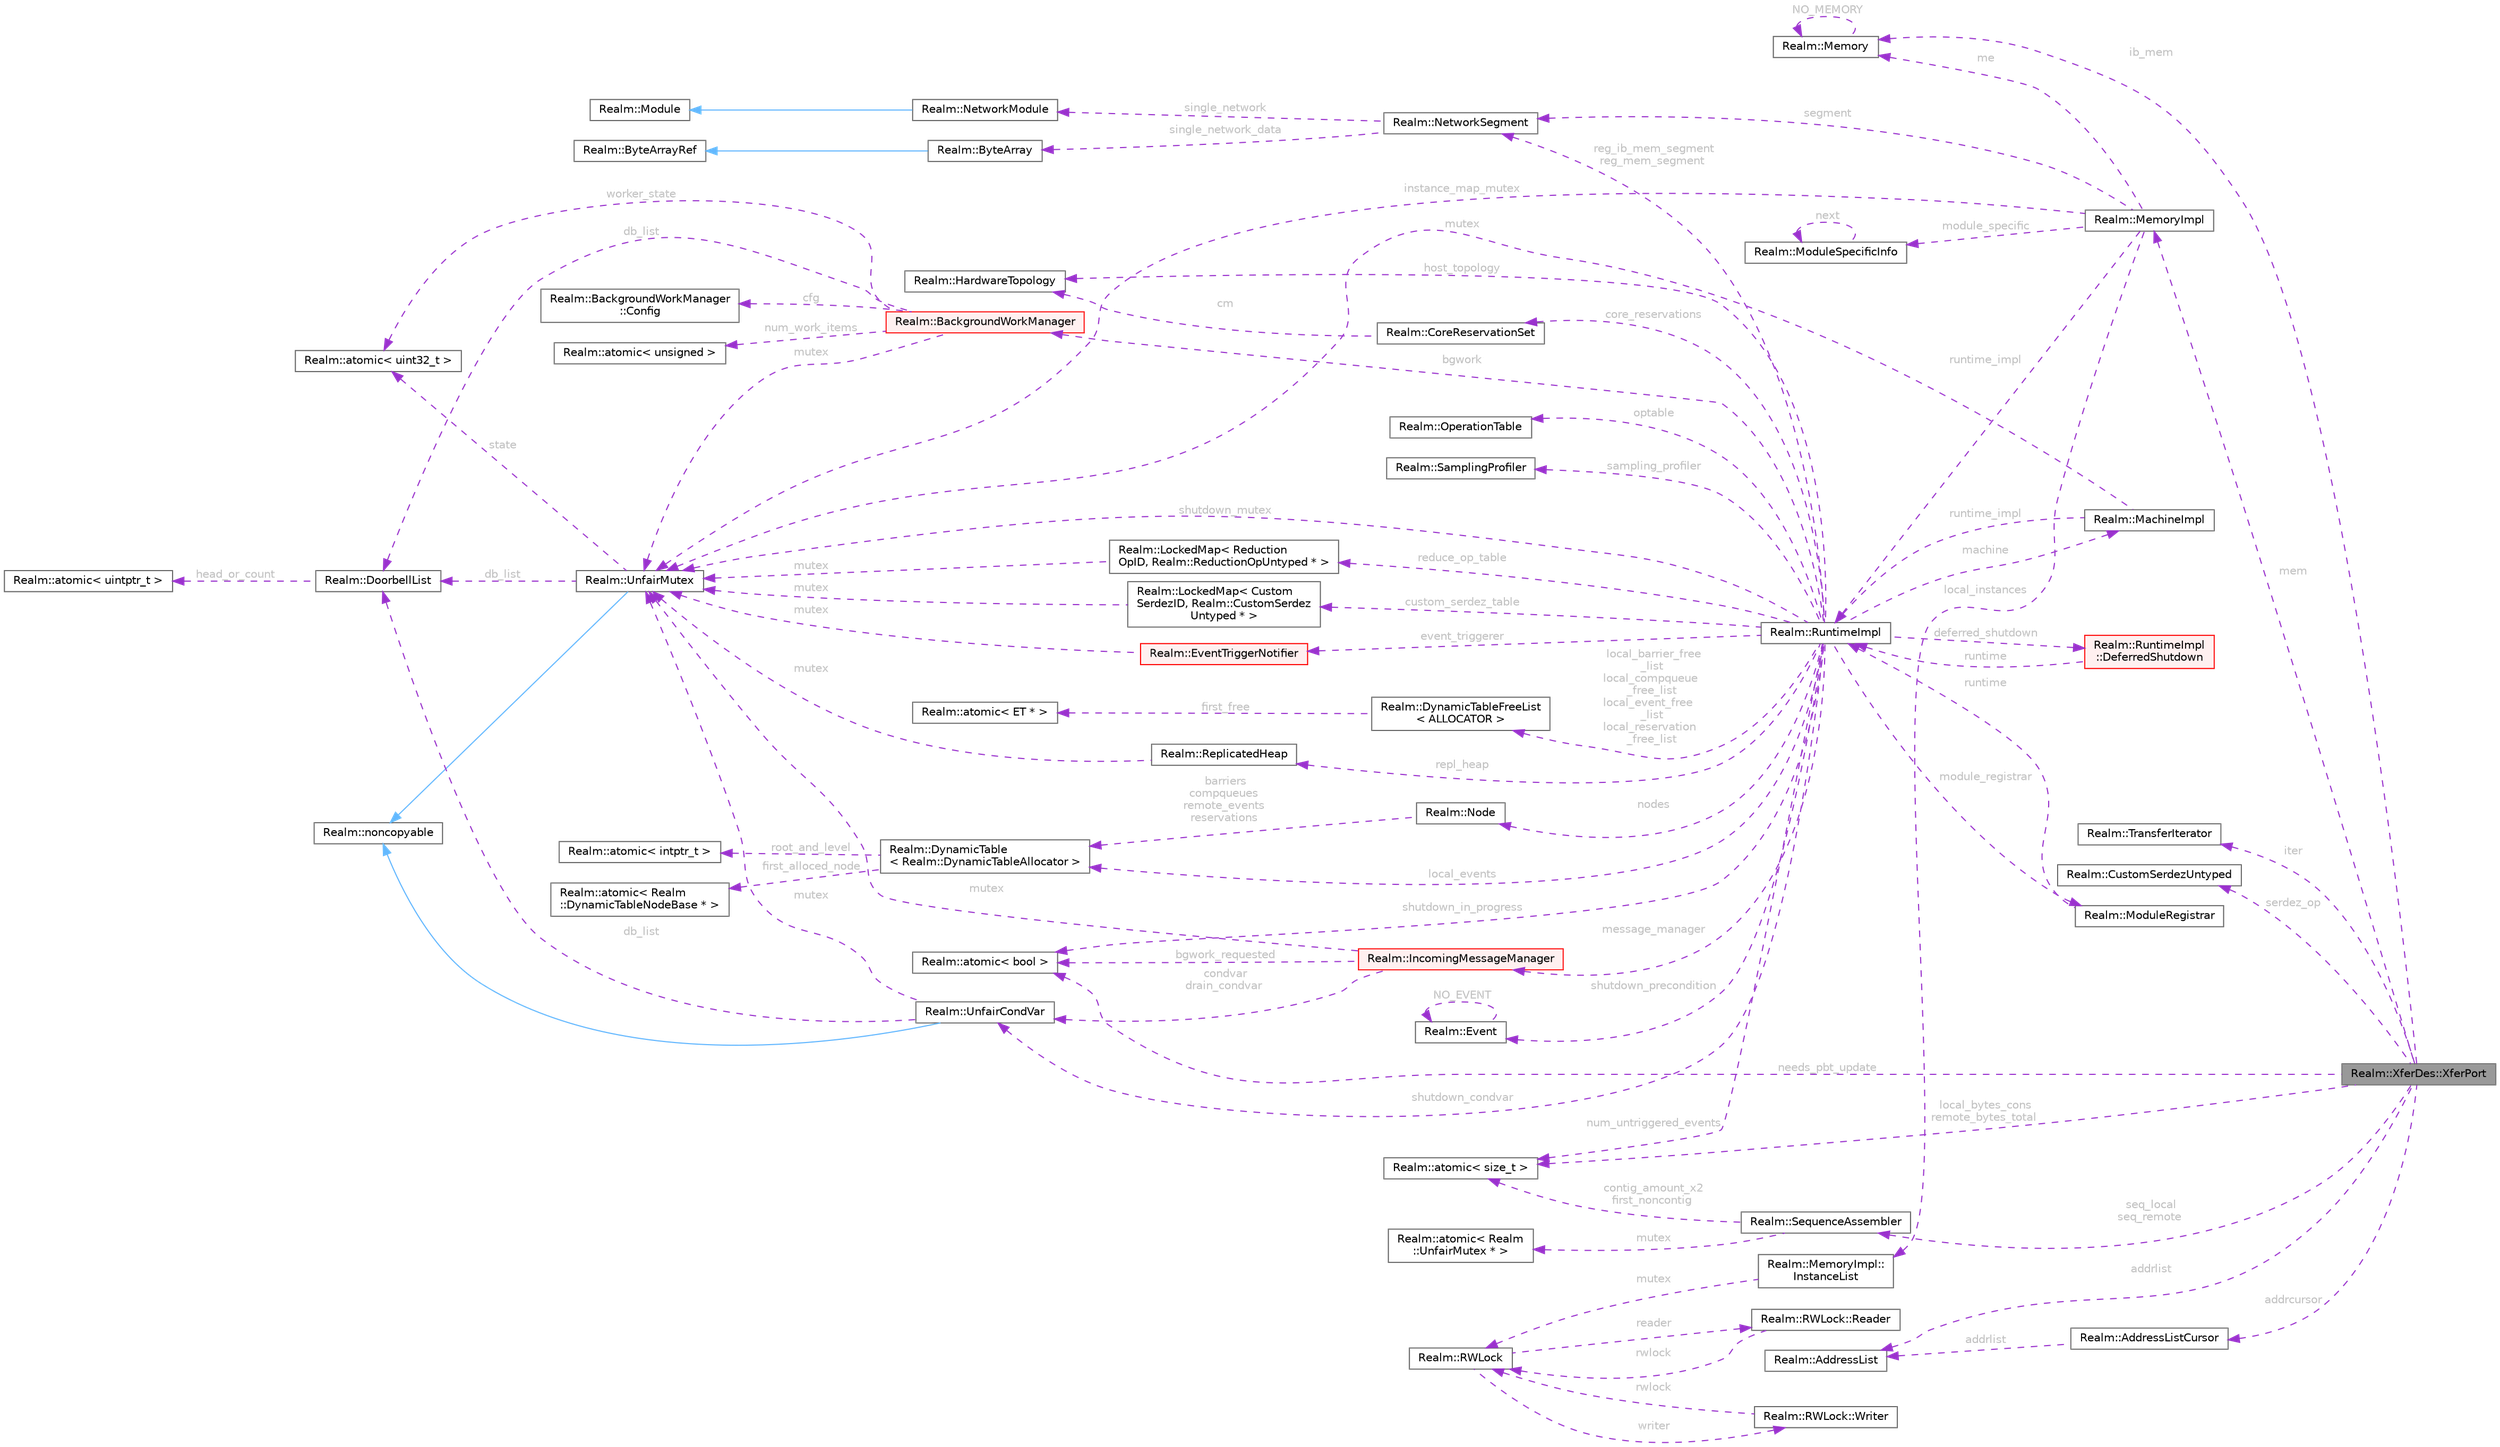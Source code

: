 digraph "Realm::XferDes::XferPort"
{
 // LATEX_PDF_SIZE
  bgcolor="transparent";
  edge [fontname=Helvetica,fontsize=10,labelfontname=Helvetica,labelfontsize=10];
  node [fontname=Helvetica,fontsize=10,shape=box,height=0.2,width=0.4];
  rankdir="LR";
  Node1 [id="Node000001",label="Realm::XferDes::XferPort",height=0.2,width=0.4,color="gray40", fillcolor="grey60", style="filled", fontcolor="black",tooltip=" "];
  Node2 -> Node1 [id="edge1_Node000001_Node000002",dir="back",color="darkorchid3",style="dashed",tooltip=" ",label=" mem",fontcolor="grey" ];
  Node2 [id="Node000002",label="Realm::MemoryImpl",height=0.2,width=0.4,color="gray40", fillcolor="white", style="filled",URL="$classRealm_1_1MemoryImpl.html",tooltip=" "];
  Node3 -> Node2 [id="edge2_Node000002_Node000003",dir="back",color="darkorchid3",style="dashed",tooltip=" ",label=" me",fontcolor="grey" ];
  Node3 [id="Node000003",label="Realm::Memory",height=0.2,width=0.4,color="gray40", fillcolor="white", style="filled",URL="$classRealm_1_1Memory.html",tooltip=" "];
  Node3 -> Node3 [id="edge3_Node000003_Node000003",dir="back",color="darkorchid3",style="dashed",tooltip=" ",label=" NO_MEMORY",fontcolor="grey" ];
  Node4 -> Node2 [id="edge4_Node000002_Node000004",dir="back",color="darkorchid3",style="dashed",tooltip=" ",label=" segment",fontcolor="grey" ];
  Node4 [id="Node000004",label="Realm::NetworkSegment",height=0.2,width=0.4,color="gray40", fillcolor="white", style="filled",URL="$classRealm_1_1NetworkSegment.html",tooltip=" "];
  Node5 -> Node4 [id="edge5_Node000004_Node000005",dir="back",color="darkorchid3",style="dashed",tooltip=" ",label=" single_network",fontcolor="grey" ];
  Node5 [id="Node000005",label="Realm::NetworkModule",height=0.2,width=0.4,color="gray40", fillcolor="white", style="filled",URL="$classRealm_1_1NetworkModule.html",tooltip=" "];
  Node6 -> Node5 [id="edge6_Node000005_Node000006",dir="back",color="steelblue1",style="solid",tooltip=" "];
  Node6 [id="Node000006",label="Realm::Module",height=0.2,width=0.4,color="gray40", fillcolor="white", style="filled",URL="$classRealm_1_1Module.html",tooltip=" "];
  Node7 -> Node4 [id="edge7_Node000004_Node000007",dir="back",color="darkorchid3",style="dashed",tooltip=" ",label=" single_network_data",fontcolor="grey" ];
  Node7 [id="Node000007",label="Realm::ByteArray",height=0.2,width=0.4,color="gray40", fillcolor="white", style="filled",URL="$classRealm_1_1ByteArray.html",tooltip=" "];
  Node8 -> Node7 [id="edge8_Node000007_Node000008",dir="back",color="steelblue1",style="solid",tooltip=" "];
  Node8 [id="Node000008",label="Realm::ByteArrayRef",height=0.2,width=0.4,color="gray40", fillcolor="white", style="filled",URL="$classRealm_1_1ByteArrayRef.html",tooltip=" "];
  Node9 -> Node2 [id="edge9_Node000002_Node000009",dir="back",color="darkorchid3",style="dashed",tooltip=" ",label=" module_specific",fontcolor="grey" ];
  Node9 [id="Node000009",label="Realm::ModuleSpecificInfo",height=0.2,width=0.4,color="gray40", fillcolor="white", style="filled",URL="$classRealm_1_1ModuleSpecificInfo.html",tooltip=" "];
  Node9 -> Node9 [id="edge10_Node000009_Node000009",dir="back",color="darkorchid3",style="dashed",tooltip=" ",label=" next",fontcolor="grey" ];
  Node10 -> Node2 [id="edge11_Node000002_Node000010",dir="back",color="darkorchid3",style="dashed",tooltip=" ",label=" instance_map_mutex",fontcolor="grey" ];
  Node10 [id="Node000010",label="Realm::UnfairMutex",height=0.2,width=0.4,color="gray40", fillcolor="white", style="filled",URL="$classRealm_1_1UnfairMutex.html",tooltip=" "];
  Node11 -> Node10 [id="edge12_Node000010_Node000011",dir="back",color="steelblue1",style="solid",tooltip=" "];
  Node11 [id="Node000011",label="Realm::noncopyable",height=0.2,width=0.4,color="gray40", fillcolor="white", style="filled",URL="$classRealm_1_1noncopyable.html",tooltip=" "];
  Node12 -> Node10 [id="edge13_Node000010_Node000012",dir="back",color="darkorchid3",style="dashed",tooltip=" ",label=" state",fontcolor="grey" ];
  Node12 [id="Node000012",label="Realm::atomic\< uint32_t \>",height=0.2,width=0.4,color="gray40", fillcolor="white", style="filled",URL="$classRealm_1_1atomic.html",tooltip=" "];
  Node13 -> Node10 [id="edge14_Node000010_Node000013",dir="back",color="darkorchid3",style="dashed",tooltip=" ",label=" db_list",fontcolor="grey" ];
  Node13 [id="Node000013",label="Realm::DoorbellList",height=0.2,width=0.4,color="gray40", fillcolor="white", style="filled",URL="$classRealm_1_1DoorbellList.html",tooltip=" "];
  Node14 -> Node13 [id="edge15_Node000013_Node000014",dir="back",color="darkorchid3",style="dashed",tooltip=" ",label=" head_or_count",fontcolor="grey" ];
  Node14 [id="Node000014",label="Realm::atomic\< uintptr_t \>",height=0.2,width=0.4,color="gray40", fillcolor="white", style="filled",URL="$classRealm_1_1atomic.html",tooltip=" "];
  Node15 -> Node2 [id="edge16_Node000002_Node000015",dir="back",color="darkorchid3",style="dashed",tooltip=" ",label=" local_instances",fontcolor="grey" ];
  Node15 [id="Node000015",label="Realm::MemoryImpl::\lInstanceList",height=0.2,width=0.4,color="gray40", fillcolor="white", style="filled",URL="$structRealm_1_1MemoryImpl_1_1InstanceList.html",tooltip=" "];
  Node16 -> Node15 [id="edge17_Node000015_Node000016",dir="back",color="darkorchid3",style="dashed",tooltip=" ",label=" mutex",fontcolor="grey" ];
  Node16 [id="Node000016",label="Realm::RWLock",height=0.2,width=0.4,color="gray40", fillcolor="white", style="filled",URL="$classRealm_1_1RWLock.html",tooltip=" "];
  Node17 -> Node16 [id="edge18_Node000016_Node000017",dir="back",color="darkorchid3",style="dashed",tooltip=" ",label=" writer",fontcolor="grey" ];
  Node17 [id="Node000017",label="Realm::RWLock::Writer",height=0.2,width=0.4,color="gray40", fillcolor="white", style="filled",URL="$structRealm_1_1RWLock_1_1Writer.html",tooltip=" "];
  Node16 -> Node17 [id="edge19_Node000017_Node000016",dir="back",color="darkorchid3",style="dashed",tooltip=" ",label=" rwlock",fontcolor="grey" ];
  Node18 -> Node16 [id="edge20_Node000016_Node000018",dir="back",color="darkorchid3",style="dashed",tooltip=" ",label=" reader",fontcolor="grey" ];
  Node18 [id="Node000018",label="Realm::RWLock::Reader",height=0.2,width=0.4,color="gray40", fillcolor="white", style="filled",URL="$structRealm_1_1RWLock_1_1Reader.html",tooltip=" "];
  Node16 -> Node18 [id="edge21_Node000018_Node000016",dir="back",color="darkorchid3",style="dashed",tooltip=" ",label=" rwlock",fontcolor="grey" ];
  Node19 -> Node2 [id="edge22_Node000002_Node000019",dir="back",color="darkorchid3",style="dashed",tooltip=" ",label=" runtime_impl",fontcolor="grey" ];
  Node19 [id="Node000019",label="Realm::RuntimeImpl",height=0.2,width=0.4,color="gray40", fillcolor="white", style="filled",URL="$classRealm_1_1RuntimeImpl.html",tooltip=" "];
  Node20 -> Node19 [id="edge23_Node000019_Node000020",dir="back",color="darkorchid3",style="dashed",tooltip=" ",label=" machine",fontcolor="grey" ];
  Node20 [id="Node000020",label="Realm::MachineImpl",height=0.2,width=0.4,color="gray40", fillcolor="white", style="filled",URL="$classRealm_1_1MachineImpl.html",tooltip=" "];
  Node10 -> Node20 [id="edge24_Node000020_Node000010",dir="back",color="darkorchid3",style="dashed",tooltip=" ",label=" mutex",fontcolor="grey" ];
  Node19 -> Node20 [id="edge25_Node000020_Node000019",dir="back",color="darkorchid3",style="dashed",tooltip=" ",label=" runtime_impl",fontcolor="grey" ];
  Node21 -> Node19 [id="edge26_Node000019_Node000021",dir="back",color="darkorchid3",style="dashed",tooltip=" ",label=" reduce_op_table",fontcolor="grey" ];
  Node21 [id="Node000021",label="Realm::LockedMap\< Reduction\lOpID, Realm::ReductionOpUntyped * \>",height=0.2,width=0.4,color="gray40", fillcolor="white", style="filled",URL="$classRealm_1_1LockedMap.html",tooltip=" "];
  Node10 -> Node21 [id="edge27_Node000021_Node000010",dir="back",color="darkorchid3",style="dashed",tooltip=" ",label=" mutex",fontcolor="grey" ];
  Node22 -> Node19 [id="edge28_Node000019_Node000022",dir="back",color="darkorchid3",style="dashed",tooltip=" ",label=" custom_serdez_table",fontcolor="grey" ];
  Node22 [id="Node000022",label="Realm::LockedMap\< Custom\lSerdezID, Realm::CustomSerdez\lUntyped * \>",height=0.2,width=0.4,color="gray40", fillcolor="white", style="filled",URL="$classRealm_1_1LockedMap.html",tooltip=" "];
  Node10 -> Node22 [id="edge29_Node000022_Node000010",dir="back",color="darkorchid3",style="dashed",tooltip=" ",label=" mutex",fontcolor="grey" ];
  Node23 -> Node19 [id="edge30_Node000019_Node000023",dir="back",color="darkorchid3",style="dashed",tooltip=" ",label=" num_untriggered_events",fontcolor="grey" ];
  Node23 [id="Node000023",label="Realm::atomic\< size_t \>",height=0.2,width=0.4,color="gray40", fillcolor="white", style="filled",URL="$classRealm_1_1atomic.html",tooltip=" "];
  Node24 -> Node19 [id="edge31_Node000019_Node000024",dir="back",color="darkorchid3",style="dashed",tooltip=" ",label=" nodes",fontcolor="grey" ];
  Node24 [id="Node000024",label="Realm::Node",height=0.2,width=0.4,color="gray40", fillcolor="white", style="filled",URL="$structRealm_1_1Node.html",tooltip=" "];
  Node25 -> Node24 [id="edge32_Node000024_Node000025",dir="back",color="darkorchid3",style="dashed",tooltip=" ",label=" barriers\ncompqueues\nremote_events\nreservations",fontcolor="grey" ];
  Node25 [id="Node000025",label="Realm::DynamicTable\l\< Realm::DynamicTableAllocator \>",height=0.2,width=0.4,color="gray40", fillcolor="white", style="filled",URL="$classRealm_1_1DynamicTable.html",tooltip=" "];
  Node26 -> Node25 [id="edge33_Node000025_Node000026",dir="back",color="darkorchid3",style="dashed",tooltip=" ",label=" root_and_level",fontcolor="grey" ];
  Node26 [id="Node000026",label="Realm::atomic\< intptr_t \>",height=0.2,width=0.4,color="gray40", fillcolor="white", style="filled",URL="$classRealm_1_1atomic.html",tooltip=" "];
  Node27 -> Node25 [id="edge34_Node000025_Node000027",dir="back",color="darkorchid3",style="dashed",tooltip=" ",label=" first_alloced_node",fontcolor="grey" ];
  Node27 [id="Node000027",label="Realm::atomic\< Realm\l::DynamicTableNodeBase * \>",height=0.2,width=0.4,color="gray40", fillcolor="white", style="filled",URL="$classRealm_1_1atomic.html",tooltip=" "];
  Node25 -> Node19 [id="edge35_Node000019_Node000025",dir="back",color="darkorchid3",style="dashed",tooltip=" ",label=" local_events",fontcolor="grey" ];
  Node28 -> Node19 [id="edge36_Node000019_Node000028",dir="back",color="darkorchid3",style="dashed",tooltip=" ",label=" local_barrier_free\l_list\nlocal_compqueue\l_free_list\nlocal_event_free\l_list\nlocal_reservation\l_free_list",fontcolor="grey" ];
  Node28 [id="Node000028",label="Realm::DynamicTableFreeList\l\< ALLOCATOR \>",height=0.2,width=0.4,color="gray40", fillcolor="white", style="filled",URL="$classRealm_1_1DynamicTableFreeList.html",tooltip=" "];
  Node29 -> Node28 [id="edge37_Node000028_Node000029",dir="back",color="darkorchid3",style="dashed",tooltip=" ",label=" first_free",fontcolor="grey" ];
  Node29 [id="Node000029",label="Realm::atomic\< ET * \>",height=0.2,width=0.4,color="gray40", fillcolor="white", style="filled",URL="$classRealm_1_1atomic.html",tooltip=" "];
  Node10 -> Node19 [id="edge38_Node000019_Node000010",dir="back",color="darkorchid3",style="dashed",tooltip=" ",label=" shutdown_mutex",fontcolor="grey" ];
  Node30 -> Node19 [id="edge39_Node000019_Node000030",dir="back",color="darkorchid3",style="dashed",tooltip=" ",label=" shutdown_condvar",fontcolor="grey" ];
  Node30 [id="Node000030",label="Realm::UnfairCondVar",height=0.2,width=0.4,color="gray40", fillcolor="white", style="filled",URL="$classRealm_1_1UnfairCondVar.html",tooltip=" "];
  Node11 -> Node30 [id="edge40_Node000030_Node000011",dir="back",color="steelblue1",style="solid",tooltip=" "];
  Node10 -> Node30 [id="edge41_Node000030_Node000010",dir="back",color="darkorchid3",style="dashed",tooltip=" ",label=" mutex",fontcolor="grey" ];
  Node13 -> Node30 [id="edge42_Node000030_Node000013",dir="back",color="darkorchid3",style="dashed",tooltip=" ",label=" db_list",fontcolor="grey" ];
  Node31 -> Node19 [id="edge43_Node000019_Node000031",dir="back",color="darkorchid3",style="dashed",tooltip=" ",label=" shutdown_precondition",fontcolor="grey" ];
  Node31 [id="Node000031",label="Realm::Event",height=0.2,width=0.4,color="gray40", fillcolor="white", style="filled",URL="$classRealm_1_1Event.html",tooltip=" "];
  Node31 -> Node31 [id="edge44_Node000031_Node000031",dir="back",color="darkorchid3",style="dashed",tooltip=" ",label=" NO_EVENT",fontcolor="grey" ];
  Node32 -> Node19 [id="edge45_Node000019_Node000032",dir="back",color="darkorchid3",style="dashed",tooltip=" ",label=" shutdown_in_progress",fontcolor="grey" ];
  Node32 [id="Node000032",label="Realm::atomic\< bool \>",height=0.2,width=0.4,color="gray40", fillcolor="white", style="filled",URL="$classRealm_1_1atomic.html",tooltip=" "];
  Node33 -> Node19 [id="edge46_Node000019_Node000033",dir="back",color="darkorchid3",style="dashed",tooltip=" ",label=" host_topology",fontcolor="grey" ];
  Node33 [id="Node000033",label="Realm::HardwareTopology",height=0.2,width=0.4,color="gray40", fillcolor="white", style="filled",URL="$classRealm_1_1HardwareTopology.html",tooltip="Represents the topology of the host processor cores and memory."];
  Node34 -> Node19 [id="edge47_Node000019_Node000034",dir="back",color="darkorchid3",style="dashed",tooltip=" ",label=" core_reservations",fontcolor="grey" ];
  Node34 [id="Node000034",label="Realm::CoreReservationSet",height=0.2,width=0.4,color="gray40", fillcolor="white", style="filled",URL="$classRealm_1_1CoreReservationSet.html",tooltip=" "];
  Node33 -> Node34 [id="edge48_Node000034_Node000033",dir="back",color="darkorchid3",style="dashed",tooltip=" ",label=" cm",fontcolor="grey" ];
  Node35 -> Node19 [id="edge49_Node000019_Node000035",dir="back",color="darkorchid3",style="dashed",tooltip=" ",label=" bgwork",fontcolor="grey" ];
  Node35 [id="Node000035",label="Realm::BackgroundWorkManager",height=0.2,width=0.4,color="red", fillcolor="#FFF0F0", style="filled",URL="$classRealm_1_1BackgroundWorkManager.html",tooltip=" "];
  Node36 -> Node35 [id="edge50_Node000035_Node000036",dir="back",color="darkorchid3",style="dashed",tooltip=" ",label=" cfg",fontcolor="grey" ];
  Node36 [id="Node000036",label="Realm::BackgroundWorkManager\l::Config",height=0.2,width=0.4,color="gray40", fillcolor="white", style="filled",URL="$structRealm_1_1BackgroundWorkManager_1_1Config.html",tooltip=" "];
  Node10 -> Node35 [id="edge51_Node000035_Node000010",dir="back",color="darkorchid3",style="dashed",tooltip=" ",label=" mutex",fontcolor="grey" ];
  Node37 -> Node35 [id="edge52_Node000035_Node000037",dir="back",color="darkorchid3",style="dashed",tooltip=" ",label=" num_work_items",fontcolor="grey" ];
  Node37 [id="Node000037",label="Realm::atomic\< unsigned \>",height=0.2,width=0.4,color="gray40", fillcolor="white", style="filled",URL="$classRealm_1_1atomic.html",tooltip=" "];
  Node12 -> Node35 [id="edge53_Node000035_Node000012",dir="back",color="darkorchid3",style="dashed",tooltip=" ",label=" worker_state",fontcolor="grey" ];
  Node13 -> Node35 [id="edge54_Node000035_Node000013",dir="back",color="darkorchid3",style="dashed",tooltip=" ",label=" db_list",fontcolor="grey" ];
  Node43 -> Node19 [id="edge55_Node000019_Node000043",dir="back",color="darkorchid3",style="dashed",tooltip=" ",label=" message_manager",fontcolor="grey" ];
  Node43 [id="Node000043",label="Realm::IncomingMessageManager",height=0.2,width=0.4,color="red", fillcolor="#FFF0F0", style="filled",URL="$classRealm_1_1IncomingMessageManager.html",tooltip=" "];
  Node32 -> Node43 [id="edge56_Node000043_Node000032",dir="back",color="darkorchid3",style="dashed",tooltip=" ",label=" bgwork_requested",fontcolor="grey" ];
  Node10 -> Node43 [id="edge57_Node000043_Node000010",dir="back",color="darkorchid3",style="dashed",tooltip=" ",label=" mutex",fontcolor="grey" ];
  Node30 -> Node43 [id="edge58_Node000043_Node000030",dir="back",color="darkorchid3",style="dashed",tooltip=" ",label=" condvar\ndrain_condvar",fontcolor="grey" ];
  Node51 -> Node19 [id="edge59_Node000019_Node000051",dir="back",color="darkorchid3",style="dashed",tooltip=" ",label=" event_triggerer",fontcolor="grey" ];
  Node51 [id="Node000051",label="Realm::EventTriggerNotifier",height=0.2,width=0.4,color="red", fillcolor="#FFF0F0", style="filled",URL="$classRealm_1_1EventTriggerNotifier.html",tooltip=" "];
  Node10 -> Node51 [id="edge60_Node000051_Node000010",dir="back",color="darkorchid3",style="dashed",tooltip=" ",label=" mutex",fontcolor="grey" ];
  Node57 -> Node19 [id="edge61_Node000019_Node000057",dir="back",color="darkorchid3",style="dashed",tooltip=" ",label=" optable",fontcolor="grey" ];
  Node57 [id="Node000057",label="Realm::OperationTable",height=0.2,width=0.4,color="gray40", fillcolor="white", style="filled",URL="$classRealm_1_1OperationTable.html",tooltip=" "];
  Node58 -> Node19 [id="edge62_Node000019_Node000058",dir="back",color="darkorchid3",style="dashed",tooltip=" ",label=" sampling_profiler",fontcolor="grey" ];
  Node58 [id="Node000058",label="Realm::SamplingProfiler",height=0.2,width=0.4,color="gray40", fillcolor="white", style="filled",URL="$classRealm_1_1SamplingProfiler.html",tooltip=" "];
  Node59 -> Node19 [id="edge63_Node000019_Node000059",dir="back",color="darkorchid3",style="dashed",tooltip=" ",label=" repl_heap",fontcolor="grey" ];
  Node59 [id="Node000059",label="Realm::ReplicatedHeap",height=0.2,width=0.4,color="gray40", fillcolor="white", style="filled",URL="$classRealm_1_1ReplicatedHeap.html",tooltip=" "];
  Node10 -> Node59 [id="edge64_Node000059_Node000010",dir="back",color="darkorchid3",style="dashed",tooltip=" ",label=" mutex",fontcolor="grey" ];
  Node60 -> Node19 [id="edge65_Node000019_Node000060",dir="back",color="darkorchid3",style="dashed",tooltip=" ",label=" deferred_shutdown",fontcolor="grey" ];
  Node60 [id="Node000060",label="Realm::RuntimeImpl\l::DeferredShutdown",height=0.2,width=0.4,color="red", fillcolor="#FFF0F0", style="filled",URL="$classRealm_1_1RuntimeImpl_1_1DeferredShutdown.html",tooltip=" "];
  Node19 -> Node60 [id="edge66_Node000060_Node000019",dir="back",color="darkorchid3",style="dashed",tooltip=" ",label=" runtime",fontcolor="grey" ];
  Node4 -> Node19 [id="edge67_Node000019_Node000004",dir="back",color="darkorchid3",style="dashed",tooltip=" ",label=" reg_ib_mem_segment\nreg_mem_segment",fontcolor="grey" ];
  Node61 -> Node19 [id="edge68_Node000019_Node000061",dir="back",color="darkorchid3",style="dashed",tooltip=" ",label=" module_registrar",fontcolor="grey" ];
  Node61 [id="Node000061",label="Realm::ModuleRegistrar",height=0.2,width=0.4,color="gray40", fillcolor="white", style="filled",URL="$classRealm_1_1ModuleRegistrar.html",tooltip=" "];
  Node19 -> Node61 [id="edge69_Node000061_Node000019",dir="back",color="darkorchid3",style="dashed",tooltip=" ",label=" runtime",fontcolor="grey" ];
  Node62 -> Node1 [id="edge70_Node000001_Node000062",dir="back",color="darkorchid3",style="dashed",tooltip=" ",label=" iter",fontcolor="grey" ];
  Node62 [id="Node000062",label="Realm::TransferIterator",height=0.2,width=0.4,color="gray40", fillcolor="white", style="filled",URL="$classRealm_1_1TransferIterator.html",tooltip=" "];
  Node63 -> Node1 [id="edge71_Node000001_Node000063",dir="back",color="darkorchid3",style="dashed",tooltip=" ",label=" serdez_op",fontcolor="grey" ];
  Node63 [id="Node000063",label="Realm::CustomSerdezUntyped",height=0.2,width=0.4,color="gray40", fillcolor="white", style="filled",URL="$classRealm_1_1CustomSerdezUntyped.html",tooltip=" "];
  Node32 -> Node1 [id="edge72_Node000001_Node000032",dir="back",color="darkorchid3",style="dashed",tooltip=" ",label=" needs_pbt_update",fontcolor="grey" ];
  Node23 -> Node1 [id="edge73_Node000001_Node000023",dir="back",color="darkorchid3",style="dashed",tooltip=" ",label=" local_bytes_cons\nremote_bytes_total",fontcolor="grey" ];
  Node64 -> Node1 [id="edge74_Node000001_Node000064",dir="back",color="darkorchid3",style="dashed",tooltip=" ",label=" seq_local\nseq_remote",fontcolor="grey" ];
  Node64 [id="Node000064",label="Realm::SequenceAssembler",height=0.2,width=0.4,color="gray40", fillcolor="white", style="filled",URL="$classRealm_1_1SequenceAssembler.html",tooltip=" "];
  Node23 -> Node64 [id="edge75_Node000064_Node000023",dir="back",color="darkorchid3",style="dashed",tooltip=" ",label=" contig_amount_x2\nfirst_noncontig",fontcolor="grey" ];
  Node65 -> Node64 [id="edge76_Node000064_Node000065",dir="back",color="darkorchid3",style="dashed",tooltip=" ",label=" mutex",fontcolor="grey" ];
  Node65 [id="Node000065",label="Realm::atomic\< Realm\l::UnfairMutex * \>",height=0.2,width=0.4,color="gray40", fillcolor="white", style="filled",URL="$classRealm_1_1atomic.html",tooltip=" "];
  Node3 -> Node1 [id="edge77_Node000001_Node000003",dir="back",color="darkorchid3",style="dashed",tooltip=" ",label=" ib_mem",fontcolor="grey" ];
  Node66 -> Node1 [id="edge78_Node000001_Node000066",dir="back",color="darkorchid3",style="dashed",tooltip=" ",label=" addrlist",fontcolor="grey" ];
  Node66 [id="Node000066",label="Realm::AddressList",height=0.2,width=0.4,color="gray40", fillcolor="white", style="filled",URL="$classRealm_1_1AddressList.html",tooltip=" "];
  Node67 -> Node1 [id="edge79_Node000001_Node000067",dir="back",color="darkorchid3",style="dashed",tooltip=" ",label=" addrcursor",fontcolor="grey" ];
  Node67 [id="Node000067",label="Realm::AddressListCursor",height=0.2,width=0.4,color="gray40", fillcolor="white", style="filled",URL="$classRealm_1_1AddressListCursor.html",tooltip=" "];
  Node66 -> Node67 [id="edge80_Node000067_Node000066",dir="back",color="darkorchid3",style="dashed",tooltip=" ",label=" addrlist",fontcolor="grey" ];
}
